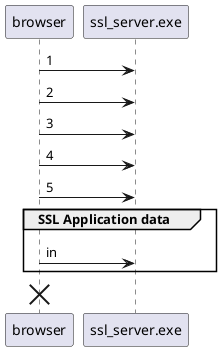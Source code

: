 {
  "sha1": "gbqa34envugdoxkrj50tr05sb06cu31",
  "insertion": {
    "when": "2024-06-01T09:03:07.563Z",
    "user": "plantuml@gmail.com"
  }
}
@startuml
!pragma teoz true

browser -> ssl_server.exe : 1
browser -> ssl_server.exe : 2
browser -> ssl_server.exe : 3
browser -> ssl_server.exe : 4
browser -> ssl_server.exe : 5


group SSL Application data
browser -> ssl_server.exe : in
end /' SSL Application data '/


destroy browser

@enduml

